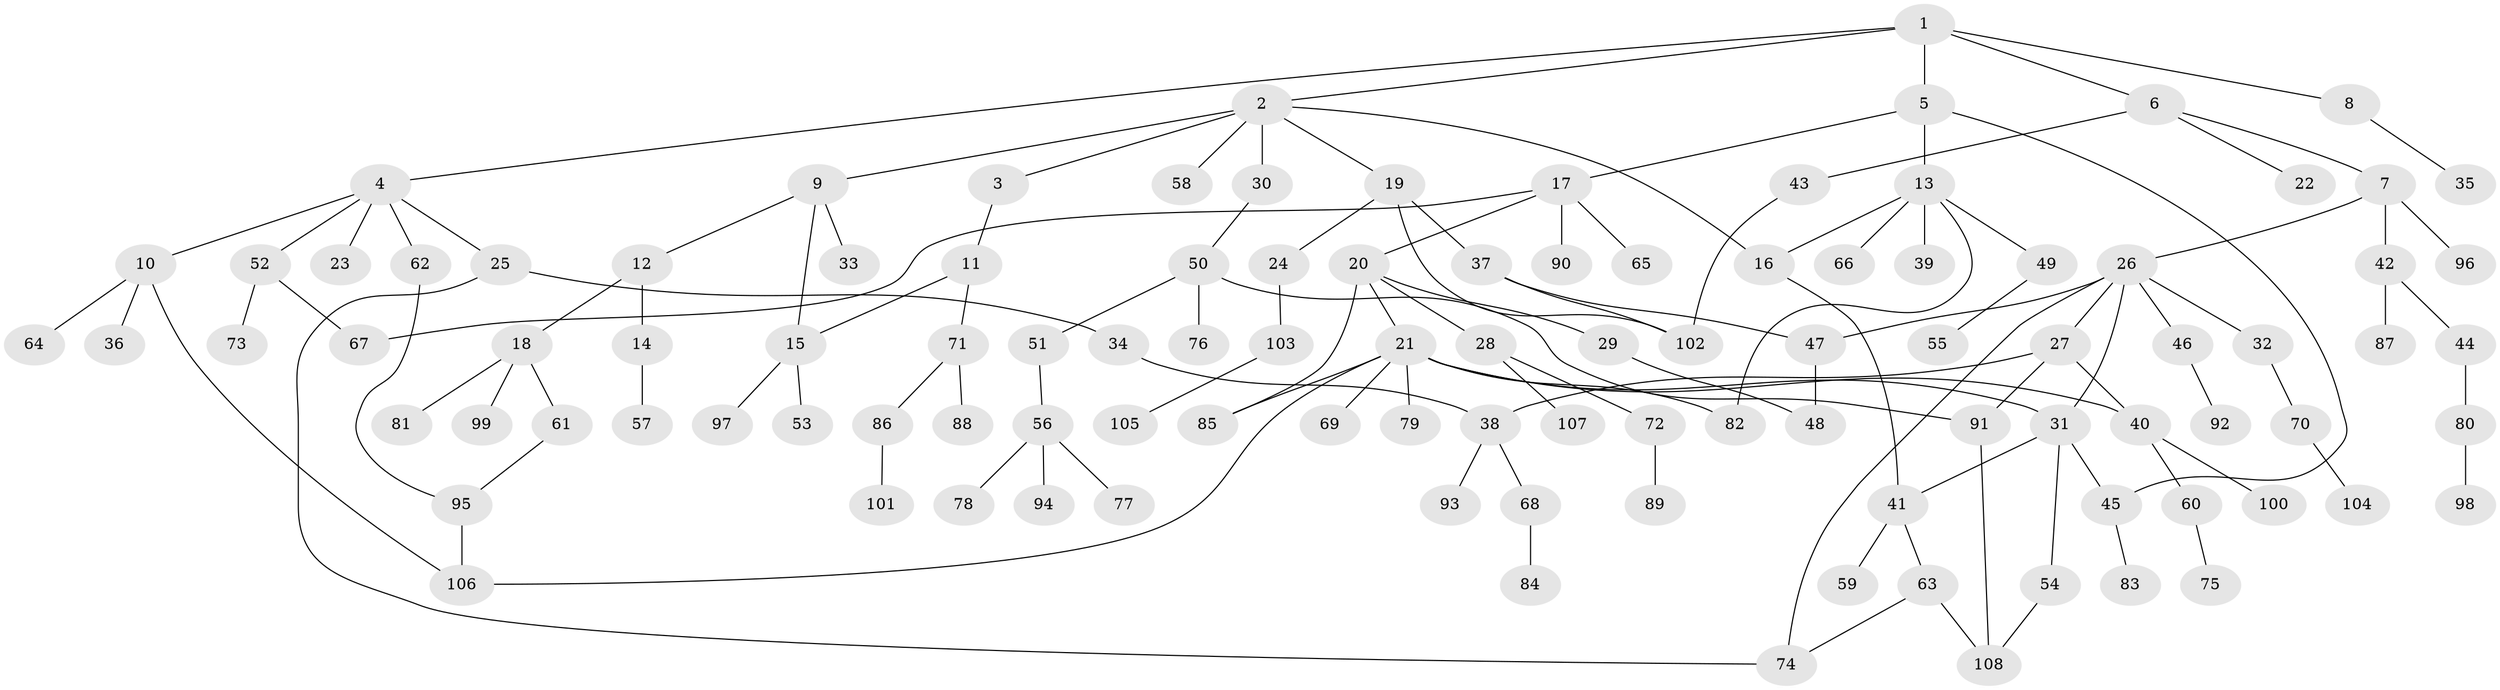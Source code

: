 // Generated by graph-tools (version 1.1) at 2025/13/03/09/25 04:13:29]
// undirected, 108 vertices, 129 edges
graph export_dot {
graph [start="1"]
  node [color=gray90,style=filled];
  1;
  2;
  3;
  4;
  5;
  6;
  7;
  8;
  9;
  10;
  11;
  12;
  13;
  14;
  15;
  16;
  17;
  18;
  19;
  20;
  21;
  22;
  23;
  24;
  25;
  26;
  27;
  28;
  29;
  30;
  31;
  32;
  33;
  34;
  35;
  36;
  37;
  38;
  39;
  40;
  41;
  42;
  43;
  44;
  45;
  46;
  47;
  48;
  49;
  50;
  51;
  52;
  53;
  54;
  55;
  56;
  57;
  58;
  59;
  60;
  61;
  62;
  63;
  64;
  65;
  66;
  67;
  68;
  69;
  70;
  71;
  72;
  73;
  74;
  75;
  76;
  77;
  78;
  79;
  80;
  81;
  82;
  83;
  84;
  85;
  86;
  87;
  88;
  89;
  90;
  91;
  92;
  93;
  94;
  95;
  96;
  97;
  98;
  99;
  100;
  101;
  102;
  103;
  104;
  105;
  106;
  107;
  108;
  1 -- 2;
  1 -- 4;
  1 -- 5;
  1 -- 6;
  1 -- 8;
  2 -- 3;
  2 -- 9;
  2 -- 16;
  2 -- 19;
  2 -- 30;
  2 -- 58;
  3 -- 11;
  4 -- 10;
  4 -- 23;
  4 -- 25;
  4 -- 52;
  4 -- 62;
  5 -- 13;
  5 -- 17;
  5 -- 45;
  6 -- 7;
  6 -- 22;
  6 -- 43;
  7 -- 26;
  7 -- 42;
  7 -- 96;
  8 -- 35;
  9 -- 12;
  9 -- 33;
  9 -- 15;
  10 -- 36;
  10 -- 64;
  10 -- 106;
  11 -- 15;
  11 -- 71;
  12 -- 14;
  12 -- 18;
  13 -- 39;
  13 -- 49;
  13 -- 66;
  13 -- 82;
  13 -- 16;
  14 -- 57;
  15 -- 53;
  15 -- 97;
  16 -- 41;
  17 -- 20;
  17 -- 65;
  17 -- 90;
  17 -- 67;
  18 -- 61;
  18 -- 81;
  18 -- 99;
  19 -- 24;
  19 -- 37;
  19 -- 102;
  20 -- 21;
  20 -- 28;
  20 -- 29;
  20 -- 85;
  21 -- 40;
  21 -- 69;
  21 -- 79;
  21 -- 82;
  21 -- 85;
  21 -- 31;
  21 -- 106;
  24 -- 103;
  25 -- 34;
  25 -- 74;
  26 -- 27;
  26 -- 31;
  26 -- 32;
  26 -- 46;
  26 -- 47;
  26 -- 74;
  27 -- 91;
  27 -- 40;
  27 -- 38;
  28 -- 72;
  28 -- 107;
  29 -- 48;
  30 -- 50;
  31 -- 41;
  31 -- 45;
  31 -- 54;
  32 -- 70;
  34 -- 38;
  37 -- 47;
  37 -- 102;
  38 -- 68;
  38 -- 93;
  40 -- 60;
  40 -- 100;
  41 -- 59;
  41 -- 63;
  42 -- 44;
  42 -- 87;
  43 -- 102;
  44 -- 80;
  45 -- 83;
  46 -- 92;
  47 -- 48;
  49 -- 55;
  50 -- 51;
  50 -- 76;
  50 -- 91;
  51 -- 56;
  52 -- 67;
  52 -- 73;
  54 -- 108;
  56 -- 77;
  56 -- 78;
  56 -- 94;
  60 -- 75;
  61 -- 95;
  62 -- 95;
  63 -- 108;
  63 -- 74;
  68 -- 84;
  70 -- 104;
  71 -- 86;
  71 -- 88;
  72 -- 89;
  80 -- 98;
  86 -- 101;
  91 -- 108;
  95 -- 106;
  103 -- 105;
}
